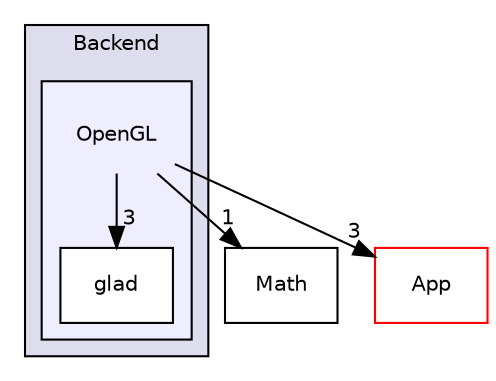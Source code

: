 digraph "Source/Engine/Renderer/Backend/OpenGL" {
  compound=true
  node [ fontsize="10", fontname="Helvetica"];
  edge [ labelfontsize="10", labelfontname="Helvetica"];
  subgraph clusterdir_c79c6c033d027c17eaa1f2b1380a450e {
    graph [ bgcolor="#ddddee", pencolor="black", label="Backend" fontname="Helvetica", fontsize="10", URL="dir_c79c6c033d027c17eaa1f2b1380a450e.html"]
  subgraph clusterdir_ae488323f06f5f00c37024e8a70420f1 {
    graph [ bgcolor="#eeeeff", pencolor="black", label="" URL="dir_ae488323f06f5f00c37024e8a70420f1.html"];
    dir_ae488323f06f5f00c37024e8a70420f1 [shape=plaintext label="OpenGL"];
    dir_ea166cfcdb2bc51e85d70b569ce6235b [shape=box label="glad" color="black" fillcolor="white" style="filled" URL="dir_ea166cfcdb2bc51e85d70b569ce6235b.html"];
  }
  }
  dir_e063c324d67b7f31747867db3f2eb339 [shape=box label="Math" URL="dir_e063c324d67b7f31747867db3f2eb339.html"];
  dir_656421a8a1ab849c948c06a227b79784 [shape=box label="App" fillcolor="white" style="filled" color="red" URL="dir_656421a8a1ab849c948c06a227b79784.html"];
  dir_ae488323f06f5f00c37024e8a70420f1->dir_e063c324d67b7f31747867db3f2eb339 [headlabel="1", labeldistance=1.5 headhref="dir_000013_000008.html"];
  dir_ae488323f06f5f00c37024e8a70420f1->dir_ea166cfcdb2bc51e85d70b569ce6235b [headlabel="3", labeldistance=1.5 headhref="dir_000013_000020.html"];
  dir_ae488323f06f5f00c37024e8a70420f1->dir_656421a8a1ab849c948c06a227b79784 [headlabel="3", labeldistance=1.5 headhref="dir_000013_000002.html"];
}
